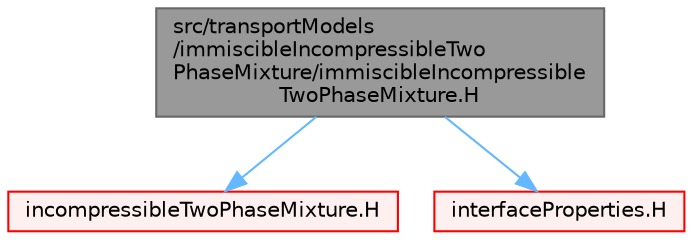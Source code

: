 digraph "src/transportModels/immiscibleIncompressibleTwoPhaseMixture/immiscibleIncompressibleTwoPhaseMixture.H"
{
 // LATEX_PDF_SIZE
  bgcolor="transparent";
  edge [fontname=Helvetica,fontsize=10,labelfontname=Helvetica,labelfontsize=10];
  node [fontname=Helvetica,fontsize=10,shape=box,height=0.2,width=0.4];
  Node1 [id="Node000001",label="src/transportModels\l/immiscibleIncompressibleTwo\lPhaseMixture/immiscibleIncompressible\lTwoPhaseMixture.H",height=0.2,width=0.4,color="gray40", fillcolor="grey60", style="filled", fontcolor="black",tooltip=" "];
  Node1 -> Node2 [id="edge1_Node000001_Node000002",color="steelblue1",style="solid",tooltip=" "];
  Node2 [id="Node000002",label="incompressibleTwoPhaseMixture.H",height=0.2,width=0.4,color="red", fillcolor="#FFF0F0", style="filled",URL="$incompressibleTwoPhaseMixture_8H.html",tooltip=" "];
  Node1 -> Node383 [id="edge2_Node000001_Node000383",color="steelblue1",style="solid",tooltip=" "];
  Node383 [id="Node000383",label="interfaceProperties.H",height=0.2,width=0.4,color="red", fillcolor="#FFF0F0", style="filled",URL="$interfaceProperties_8H.html",tooltip=" "];
}
